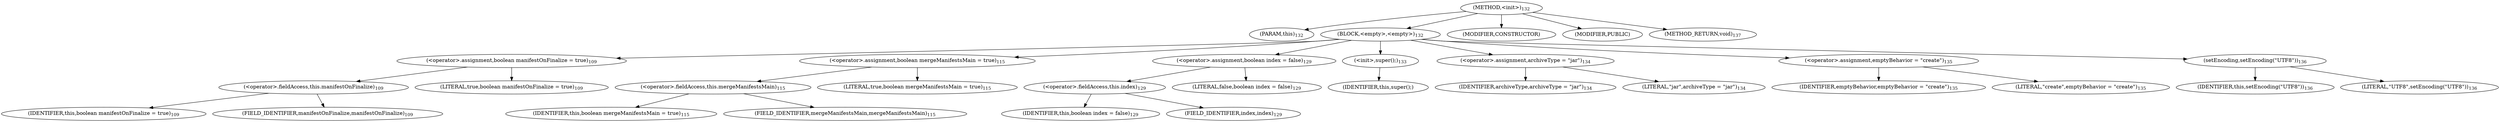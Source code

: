digraph "&lt;init&gt;" {  
"116" [label = <(METHOD,&lt;init&gt;)<SUB>132</SUB>> ]
"4" [label = <(PARAM,this)<SUB>132</SUB>> ]
"117" [label = <(BLOCK,&lt;empty&gt;,&lt;empty&gt;)<SUB>132</SUB>> ]
"118" [label = <(&lt;operator&gt;.assignment,boolean manifestOnFinalize = true)<SUB>109</SUB>> ]
"119" [label = <(&lt;operator&gt;.fieldAccess,this.manifestOnFinalize)<SUB>109</SUB>> ]
"120" [label = <(IDENTIFIER,this,boolean manifestOnFinalize = true)<SUB>109</SUB>> ]
"121" [label = <(FIELD_IDENTIFIER,manifestOnFinalize,manifestOnFinalize)<SUB>109</SUB>> ]
"122" [label = <(LITERAL,true,boolean manifestOnFinalize = true)<SUB>109</SUB>> ]
"123" [label = <(&lt;operator&gt;.assignment,boolean mergeManifestsMain = true)<SUB>115</SUB>> ]
"124" [label = <(&lt;operator&gt;.fieldAccess,this.mergeManifestsMain)<SUB>115</SUB>> ]
"125" [label = <(IDENTIFIER,this,boolean mergeManifestsMain = true)<SUB>115</SUB>> ]
"126" [label = <(FIELD_IDENTIFIER,mergeManifestsMain,mergeManifestsMain)<SUB>115</SUB>> ]
"127" [label = <(LITERAL,true,boolean mergeManifestsMain = true)<SUB>115</SUB>> ]
"128" [label = <(&lt;operator&gt;.assignment,boolean index = false)<SUB>129</SUB>> ]
"129" [label = <(&lt;operator&gt;.fieldAccess,this.index)<SUB>129</SUB>> ]
"130" [label = <(IDENTIFIER,this,boolean index = false)<SUB>129</SUB>> ]
"131" [label = <(FIELD_IDENTIFIER,index,index)<SUB>129</SUB>> ]
"132" [label = <(LITERAL,false,boolean index = false)<SUB>129</SUB>> ]
"133" [label = <(&lt;init&gt;,super();)<SUB>133</SUB>> ]
"3" [label = <(IDENTIFIER,this,super();)> ]
"134" [label = <(&lt;operator&gt;.assignment,archiveType = &quot;jar&quot;)<SUB>134</SUB>> ]
"135" [label = <(IDENTIFIER,archiveType,archiveType = &quot;jar&quot;)<SUB>134</SUB>> ]
"136" [label = <(LITERAL,&quot;jar&quot;,archiveType = &quot;jar&quot;)<SUB>134</SUB>> ]
"137" [label = <(&lt;operator&gt;.assignment,emptyBehavior = &quot;create&quot;)<SUB>135</SUB>> ]
"138" [label = <(IDENTIFIER,emptyBehavior,emptyBehavior = &quot;create&quot;)<SUB>135</SUB>> ]
"139" [label = <(LITERAL,&quot;create&quot;,emptyBehavior = &quot;create&quot;)<SUB>135</SUB>> ]
"140" [label = <(setEncoding,setEncoding(&quot;UTF8&quot;))<SUB>136</SUB>> ]
"5" [label = <(IDENTIFIER,this,setEncoding(&quot;UTF8&quot;))<SUB>136</SUB>> ]
"141" [label = <(LITERAL,&quot;UTF8&quot;,setEncoding(&quot;UTF8&quot;))<SUB>136</SUB>> ]
"142" [label = <(MODIFIER,CONSTRUCTOR)> ]
"143" [label = <(MODIFIER,PUBLIC)> ]
"144" [label = <(METHOD_RETURN,void)<SUB>137</SUB>> ]
  "116" -> "4" 
  "116" -> "117" 
  "116" -> "142" 
  "116" -> "143" 
  "116" -> "144" 
  "117" -> "118" 
  "117" -> "123" 
  "117" -> "128" 
  "117" -> "133" 
  "117" -> "134" 
  "117" -> "137" 
  "117" -> "140" 
  "118" -> "119" 
  "118" -> "122" 
  "119" -> "120" 
  "119" -> "121" 
  "123" -> "124" 
  "123" -> "127" 
  "124" -> "125" 
  "124" -> "126" 
  "128" -> "129" 
  "128" -> "132" 
  "129" -> "130" 
  "129" -> "131" 
  "133" -> "3" 
  "134" -> "135" 
  "134" -> "136" 
  "137" -> "138" 
  "137" -> "139" 
  "140" -> "5" 
  "140" -> "141" 
}

